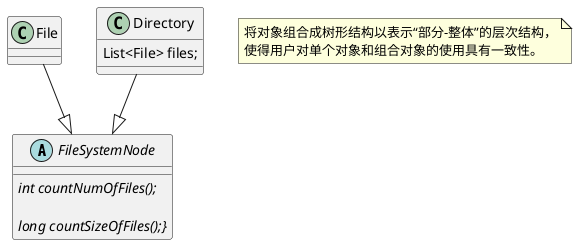@startuml
'https://plantuml.com/class-diagram



abstract Class FileSystemNode{
    {abstract} int countNumOfFiles();

    {abstract} long countSizeOfFiles();}

}
class File
class Directory{
    List<File> files;
}


Directory --|> FileSystemNode
File --|> FileSystemNode

note as n
将对象组合成树形结构以表示“部分-整体”的层次结构，
使得用户对单个对象和组合对象的使用具有一致性。
end note




@enduml